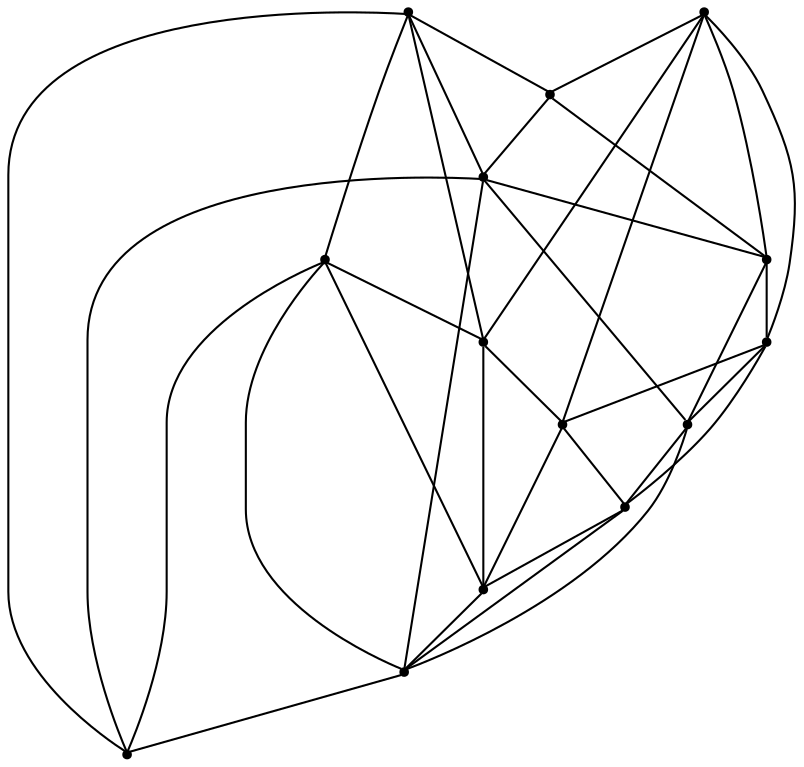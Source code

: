 graph {
  node [shape=point,comment="{\"directed\":false,\"doi\":\"10.1007/978-3-030-35802-0_30\",\"figure\":\"2\"}"]

  v0 [pos="1559.9422241749064,631.7868152366925"]
  v1 [pos="1482.5486338179526,660.8077682797872"]
  v2 [pos="1443.854954471943,747.8704366461556"]
  v3 [pos="1463.199695727164,564.0726570641829"]
  v4 [pos="1356.7890570757968,477.0078585119286"]
  v5 [pos="1405.1593038849849,660.8077682797871"]
  v6 [pos="1356.7890570757968,805.9143934336824"]
  v7 [pos="1298.7486016451999,535.049637422841"]
  v8 [pos="1337.4422809912098,593.0936736949159"]
  v9 [pos="1327.7656499396135,641.459067323013"]
  v10 [pos="1327.7656499396135,718.8495471906995"]
  v11 [pos="1231.029480333641,593.0936736949159"]
  v12 [pos="1231.029480333641,699.5008462339254"]
  v13 [pos="1134.2911487214665,631.7868152366925"]

  v0 -- v4 [id="-1",pos="1559.9422241749064,631.7868152366925 1556.1895537044645,594.6896598306117 1557.6064308276093,516.674049890013 1519.6545739624635,498.5005120781369 1517.891775847042,497.55871556609304 1517.891775847042,497.55871556609304 1517.891775847042,497.55871556609304 1516.0915877420146,496.6085890734213 1516.0915877420146,496.6085890734213 1516.0915877420146,496.6085890734213 1514.195381126263,495.6667925613773 1514.195381126263,495.6667925613773 1514.195381126263,495.6667925613773 1492.2502551177042,485.84453723611875 1463.2039561511497,483.81087738545443 1439.5168890281745,481.43549756613675 1430.6112039527477,480.7479244323355 1430.6112039527477,480.7479244323355 1430.6112039527477,480.7479244323355 1406.1823143489087,478.9351680374027 1381.7034442487593,477.77246806962717 1356.7890570757968,477.0078585119286"]
  v0 -- v6 [id="-3",pos="1559.9422241749064,631.7868152366925 1558.6941743007496,657.0821685471117 1556.8980558544547,681.9566988667331 1553.5767056212578,706.6394488690007 1553.0182721370347,710.5067218599864 1553.0182721370347,710.5067218599864 1553.0182721370347,710.5067218599864 1552.4598386528119,714.3322813601949 1552.4598386528119,714.3322813601949 1552.4598386528119,714.3322813601949 1548.680015928013,736.4521951852012 1544.28351272838,761.6433919439542 1526.1056189379158,776.8914850707077 1526.0639049359058,776.8914850707077 1526.0639049359058,776.8914850707077 1526.0639049359058,776.8914850707077 1524.5553333144408,778.1374848447608 1524.5553333144408,778.1374848447608 1524.5553333144408,778.1374848447608 1522.9676577013595,779.3835164126332 1522.9676577013595,779.3835164126332 1522.9676577013595,779.3835164126332 1490.7958608281178,803.8579533115685 1398.676973408025,803.0828199997181 1356.7890570757968,805.9143934336824"]
  v0 -- v2 [id="-4",pos="1559.9422241749064,631.7868152366925 1551.1637795232932,659.9659315352762 1541.1413546562558,703.2722926538726 1524.4720324872567,724.9963098423259 1523.4384663459948,726.2006597132403 1523.4384663459948,726.2006597132403 1523.4384663459948,726.2006597132403 1522.3591165439907,727.4050095841546 1522.3591165439907,727.4050095841546 1522.3591165439907,727.4050095841546 1507.1650456655827,745.5618238471368 1466.571090045089,745.949390503062 1443.854954471943,747.8704366461556"]
  v11 -- v8 [id="-21",pos="1231.029480333641,593.0936736949159 1337.4422809912098,593.0936736949159 1337.4422809912098,593.0936736949159 1337.4422809912098,593.0936736949159"]
  v1 -- v0 [id="-26",pos="1482.5486338179526,660.8077682797872 1512.7451836722446,653.6984795460048 1531.1897672865339,646.5140938112959 1559.9422241749064,631.7868152366925"]
  v1 -- v2 [id="-27",pos="1482.5486338179526,660.8077682797872 1473.513927843017,703.9766529242062 1476.1684899282336,714.6074250714645 1443.854954471943,747.8704366461556"]
  v3 -- v0 [id="-28",pos="1463.199695727164,564.0726570641829 1517.7501008524112,583.6505914573163 1522.0049290574134,586.4467942674319 1559.9422241749064,631.7868152366925"]
  v3 -- v1 [id="-29",pos="1463.199695727164,564.0726570641829 1474.8224503024044,600.6447693401614 1483.1446480570353,620.6851766272314 1482.5486338179526,660.8077682797872"]
  v3 -- v5 [id="-30",pos="1463.199695727164,564.0726570641829 1450.718624689837,579.545818636982 1438.0707612328888,594.6313499662174 1426.6563859024443,610.6336878656135 1425.7937454279545,611.9214011304438 1425.7937454279545,611.9214011304438 1425.7937454279545,611.9214011304438 1424.9353017890328,613.1298841978529 1424.9353017890328,613.1298841978529 1424.9353017890328,613.1298841978529 1414.9461972528693,627.4736657253874 1410.5205705579306,642.4550405029566 1405.1593038849849,660.8077682797871"]
  v2 -- v6 [id="-44",pos="1443.854954471943,747.8704366461556 1436.524672444982,759.7013936740144 1430.4195484618062,766.2148662361775 1418.5259708155904,773.1950720640486 1417.3258030199602,773.97017358208 1417.3258030199602,773.97017358208 1417.3258030199602,773.97017358208 1416.0339407260096,774.6994602066584 1416.0339407260096,774.6994602066584 1416.0339407260096,774.6994602066584 1397.3851111140746,785.4760388087217 1377.7402325273197,795.1191041690258 1356.7890570757968,805.9143934336824"]
  v9 -- v10 [id="-64",pos="1327.7656499396135,641.459067323013 1327.7656499396135,718.8495471906995 1327.7656499396135,718.8495471906995 1327.7656499396135,718.8495471906995"]
  v8 -- v9 [id="-83",pos="1337.4422809912098,593.0936736949159 1327.7656499396135,641.459067323013 1327.7656499396135,641.459067323013 1327.7656499396135,641.459067323013"]
  v5 -- v2 [id="-113",pos="1405.1593038849849,660.8077682797871 1414.1961082777048,703.9849829048339 1411.533152521352,714.6032282873315 1443.854954471943,747.8704366461556"]
  v3 -- v8 [id="-114",pos="1463.199695727164,564.0726570641829 1440.1002491721351,572.3197194114958 1418.271744321634,580.7167849977469 1396.3057613120704,586.8593508652403 1394.838903692615,587.2469175211655 1394.838903692615,587.2469175211655 1394.838903692615,587.2469175211655 1393.4220265694705,587.5886374898188 1393.4220265694705,587.5886374898188 1393.4220265694705,587.5886374898188 1375.7357984246464,592.1726703406222 1356.749441491571,592.4976667603815 1337.4422809912098,593.0936736949159"]
  v5 -- v1 [id="-124",pos="1405.1593038849849,660.8077682797871 1482.5486338179526,660.8077682797872 1482.5486338179526,660.8077682797872 1482.5486338179526,660.8077682797872"]
  v11 -- v12 [id="-190",pos="1231.029480333641,593.0936736949159 1231.029480333641,699.5008462339254 1231.029480333641,699.5008462339254 1231.029480333641,699.5008462339254"]
  v3 -- v7 [id="-199",pos="1463.199695727164,564.0726570641829 1434.8493719923129,557.3258814568042 1407.8200976351359,550.3290792553158 1380.740715604813,545.7533763851402 1379.0196314914015,545.4533063196258 1379.0196314914015,545.4533063196258 1379.0196314914015,545.4533063196258 1377.2527637172475,545.1491030576166 1377.2527637172475,545.1491030576166 1377.2527637172475,545.1491030576166 1351.3402291516811,541.0609901985376 1325.0152601089262,538.1605672491175 1298.7486016451999,535.049637422841"]
  v13 -- v6 [id="-213",pos="1134.2911487214665,631.7868152366925 1138.1479770200974,671.8635602019764 1137.0812177247974,759.0180173243461 1176.2081885490004,780.3753246022629 1177.9293998392473,781.4504961858086 1177.9293998392473,781.4504961858086 1177.9293998392473,781.4504961858086 1179.733784779843,782.4839860723963 1179.733784779843,782.4839860723963 1179.733784779843,782.4839860723963 1181.5840805580167,783.5132791748508 1181.5840805580167,783.5132791748508 1181.5840805580167,783.5132791748508 1205.5420343403848,795.8192676552264 1239.7808363193149,798.1904506904109 1266.1974998603903,800.9283436361321 1270.7566622324946,801.3159102920573 1270.7566622324946,801.3159102920573 1270.7566622324946,801.3159102920573 1275.3115005921952,801.6576302607107 1275.3115005921952,801.6576302607107 1275.3115005921952,801.6576302607107 1302.3032577829306,803.7287432303807 1329.3493194823798,805.0581063983498 1356.7890570757968,805.9143934336824"]
  v13 -- v11 [id="-214",pos="1134.2911487214665,631.7868152366925 1173.9745817889439,594.8980365215824 1175.6872722312194,595.2356232937411 1231.029480333641,593.0936736949159"]
  v12 -- v9 [id="-215",pos="1231.029480333641,699.5008462339254 1263.1137159557127,678.0810958951196 1291.9515720890536,658.7741084291227 1327.7656499396135,641.459067323013"]
  v11 -- v9 [id="-216",pos="1231.029480333641,593.0936736949159 1266.6808990117297,619.5891800921163 1280.4998067690026,641.225700690159 1327.7656499396135,641.459067323013"]
  v6 -- v12 [id="-217",pos="1356.7890570757968,805.9143934336824 1327.4906300330701,791.5019213597882 1295.373010491707,777.579058204509 1269.981519420757,759.9931337589012 1268.6520127835292,758.9638088626274 1268.6520127835292,758.9638088626274 1268.6520127835292,758.9638088626274 1267.3601504895787,757.9720006729976 1267.3601504895787,757.9720006729976 1267.3601504895787,757.9720006729976 1248.4988083856974,743.7366042750816 1239.8974574773729,720.7831836861923 1231.029480333641,699.5008462339254"]
  v12 -- v10 [id="-218",pos="1231.029480333641,699.5008462339254 1267.618573819103,711.1275915611272 1287.630103222304,719.4371605569676 1327.7656499396135,718.8495471906995"]
  v7 -- v8 [id="-219",pos="1298.7486016451999,535.049637422841 1308.462559097985,542.8862733582313 1319.1517721130024,550.7624290108745 1327.4239893713227,559.5553912336784 1328.2449158438026,560.4555378425836 1328.2449158438026,560.4555378425836 1328.2449158438026,560.4555378425836 1329.015861819972,561.4015311387606 1329.015861819972,561.4015311387606 1329.015861819972,561.4015311387606 1336.2503161014624,569.8860933154223 1336.3628676007877,580.2667752809326 1337.4422809912098,593.0936736949159"]
  v10 -- v6 [id="-220",pos="1327.7656499396135,718.8495471906995 1335.0001678095218,750.0125134202576 1344.3808583651519,775.3746019571564 1356.7890570757968,805.9143934336824"]
  v9 -- v5 [id="-221",pos="1327.7656499396135,641.459067323013 1353.211509107695,647.8100734691157 1378.569679847771,654.148489262819 1405.1593038849849,660.8077682797871"]
  v8 -- v5 [id="-222",pos="1337.4422809912098,593.0936736949159 1368.5597183106026,616.1553204443277 1381.4034340940605,628.6654888315409 1405.1593038849849,660.8077682797871"]
  v4 -- v7 [id="-224",pos="1356.7890570757968,477.0078585119286 1330.4702561095585,497.2295859498389 1317.8183229938775,505.80584150104426 1298.7486016451999,535.049637422841"]
  v4 -- v3 [id="-225",pos="1356.7890570757968,477.0078585119286 1417.5882960082172,501.6718819546935 1439.7252046845529,497.49627250520393 1463.199695727164,564.0726570641829"]
  v13 -- v7 [id="-227",pos="1134.2911487214665,631.7868152366925 1178.1585724966305,525.5587054873607 1187.051667065353,533.3139810394439 1298.7486016451999,535.049637422841"]
  v13 -- v4 [id="-228",pos="1134.2911487214665,631.7868152366925 1138.3813465130486,593.2686668757372 1137.1645185519817,516.8449098743397 1178.1876959919362,498.63391894345784 1180.0337949345417,497.6837924507862 1180.0337949345417,497.6837924507862 1180.0337949345417,497.6837924507862 1181.9258047147252,496.783645841881 1181.9258047147252,496.783645841881 1181.9258047147252,496.783645841881 1183.905312157661,495.88349923297585 1183.905312157661,495.88349923297585 1183.905312157661,495.88349923297585 1208.2174534266064,485.76530703869753 1240.1975948089068,483.85672407272625 1266.1974998603903,481.4355611537752 1275.611510746894,480.7479244323355 1275.611510746894,480.7479244323355 1275.611510746894,480.7479244323355 1302.4991101094402,478.98521150880765 1329.428423473996,477.7766648537603 1356.7890570757968,477.0078585119286"]
  v10 -- v2 [id="-230",pos="1327.7656499396135,718.8495471906995 1373.0896300105658,752.0211515352195 1388.20866655609,745.3493139596713 1443.854954471943,747.8704366461556"]
  v13 -- v12 [id="-232",pos="1134.2911487214665,631.7868152366925 1171.761704853057,676.3017230103363 1175.1330355825644,679.4479757697328 1231.029480333641,699.5008462339254"]
  v7 -- v11 [id="-233",pos="1298.7486016451999,535.049637422841 1273.6486634693952,553.612872076528 1253.699705069209,569.7527500377397 1231.029480333641,593.0936736949159"]
  v10 -- v5 [id="-234",pos="1327.7656499396135,718.8495471906995 1353.2530959328694,699.6968233354121 1378.711354842402,680.6689856019027 1405.1593038849849,660.8077682797871"]
}